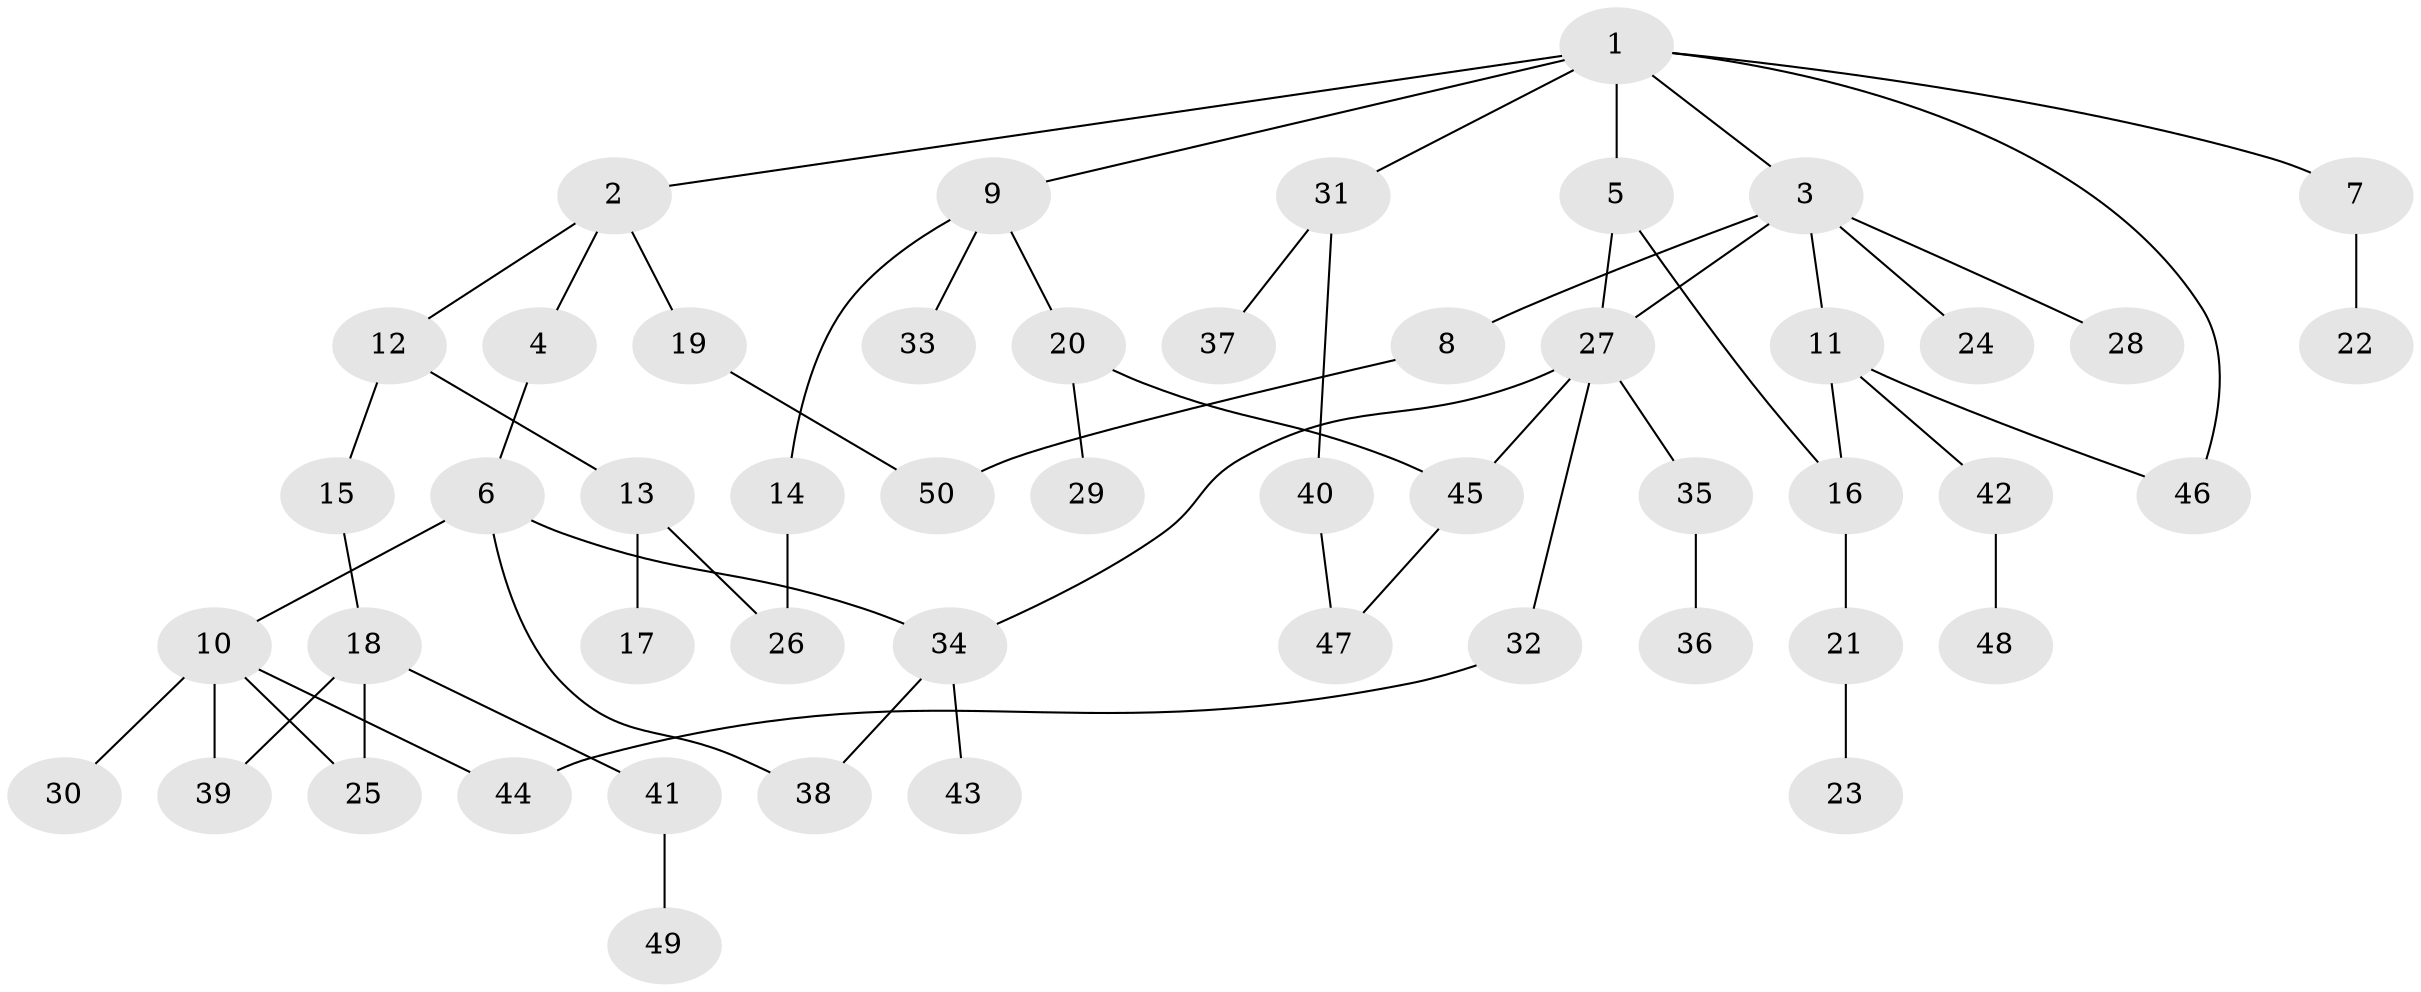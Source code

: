 // Generated by graph-tools (version 1.1) at 2025/10/02/27/25 16:10:54]
// undirected, 50 vertices, 61 edges
graph export_dot {
graph [start="1"]
  node [color=gray90,style=filled];
  1;
  2;
  3;
  4;
  5;
  6;
  7;
  8;
  9;
  10;
  11;
  12;
  13;
  14;
  15;
  16;
  17;
  18;
  19;
  20;
  21;
  22;
  23;
  24;
  25;
  26;
  27;
  28;
  29;
  30;
  31;
  32;
  33;
  34;
  35;
  36;
  37;
  38;
  39;
  40;
  41;
  42;
  43;
  44;
  45;
  46;
  47;
  48;
  49;
  50;
  1 -- 2;
  1 -- 3;
  1 -- 5;
  1 -- 7;
  1 -- 9;
  1 -- 31;
  1 -- 46;
  2 -- 4;
  2 -- 12;
  2 -- 19;
  3 -- 8;
  3 -- 11;
  3 -- 24;
  3 -- 28;
  3 -- 27;
  4 -- 6;
  5 -- 16;
  5 -- 27;
  6 -- 10;
  6 -- 34;
  6 -- 38;
  7 -- 22;
  8 -- 50;
  9 -- 14;
  9 -- 20;
  9 -- 33;
  10 -- 25;
  10 -- 30;
  10 -- 44;
  10 -- 39;
  11 -- 42;
  11 -- 46;
  11 -- 16;
  12 -- 13;
  12 -- 15;
  13 -- 17;
  13 -- 26;
  14 -- 26;
  15 -- 18;
  16 -- 21;
  18 -- 39;
  18 -- 41;
  18 -- 25;
  19 -- 50;
  20 -- 29;
  20 -- 45;
  21 -- 23;
  27 -- 32;
  27 -- 35;
  27 -- 45;
  27 -- 34;
  31 -- 37;
  31 -- 40;
  32 -- 44;
  34 -- 38;
  34 -- 43;
  35 -- 36;
  40 -- 47;
  41 -- 49;
  42 -- 48;
  45 -- 47;
}
